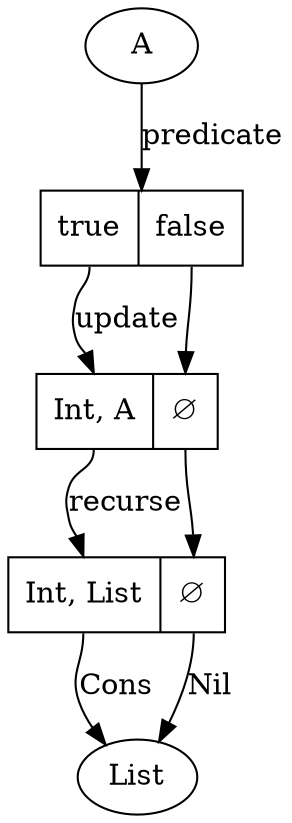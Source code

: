 digraph {
    String[label=A]
    ListStruct[shape=record label="<cons> Int, List| <nil> ∅"]
    ListStruct2[shape=record label="<cons> Int, A| <nil> ∅"]
    choice[shape=record label="<true> true|<false> false" class="predicate"]
    List

    String -> choice[label=predicate]

    choice:true -> ListStruct2:cons[label="update"]
    choice:false -> ListStruct2:nil

    ListStruct2:cons -> ListStruct:cons [label=recurse]
    ListStruct2:nil  -> ListStruct:nil
    ListStruct:cons  -> List [label="Cons" class="pattern"]
    ListStruct:nil   -> List [label="Nil" class="pattern"]
}
